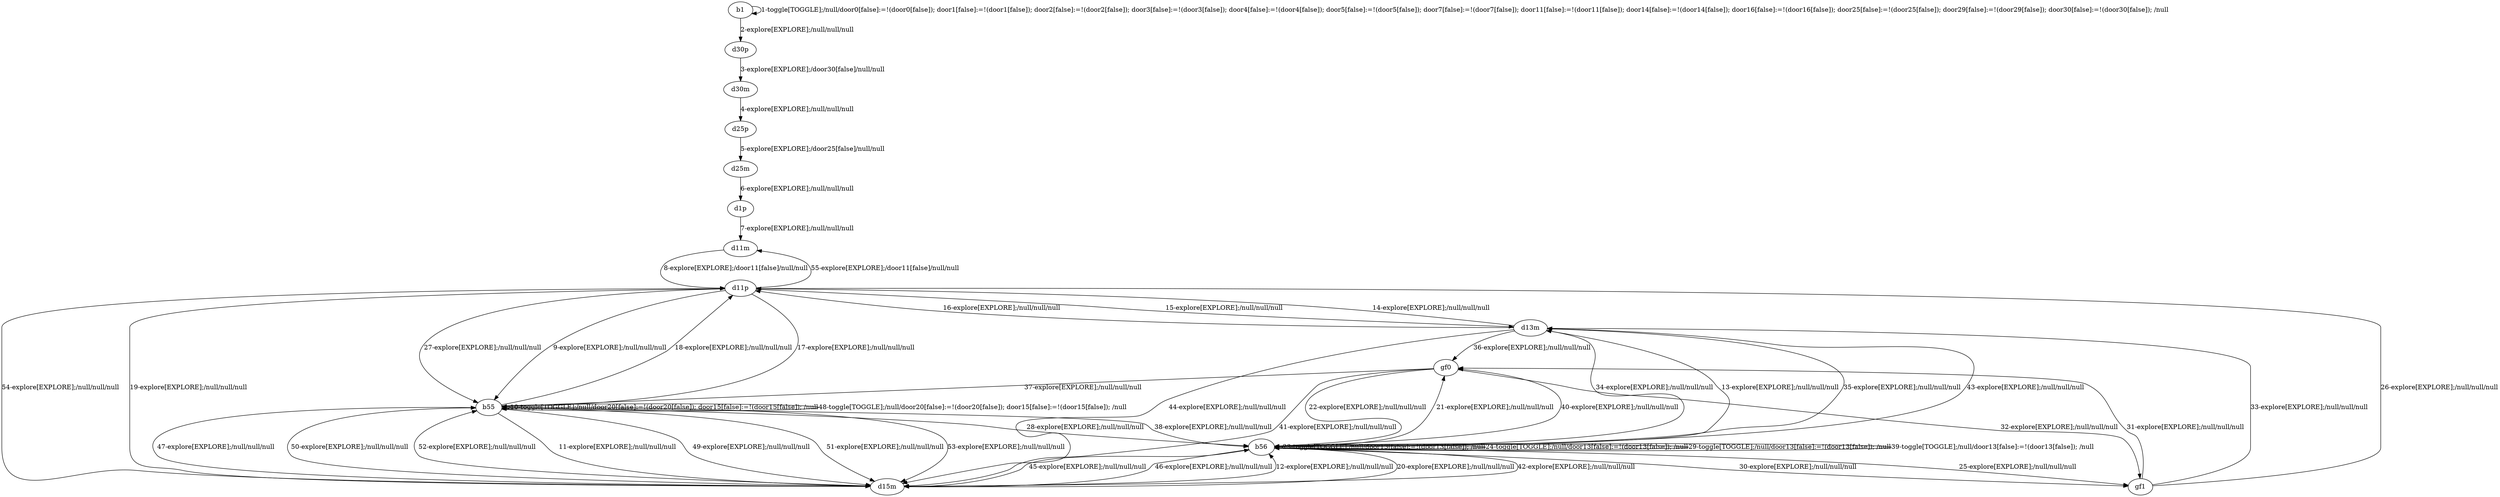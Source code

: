 # Total number of goals covered by this test: 1
# d11p --> d11m

digraph g {
"b1" -> "b1" [label = "1-toggle[TOGGLE];/null/door0[false]:=!(door0[false]); door1[false]:=!(door1[false]); door2[false]:=!(door2[false]); door3[false]:=!(door3[false]); door4[false]:=!(door4[false]); door5[false]:=!(door5[false]); door7[false]:=!(door7[false]); door11[false]:=!(door11[false]); door14[false]:=!(door14[false]); door16[false]:=!(door16[false]); door25[false]:=!(door25[false]); door29[false]:=!(door29[false]); door30[false]:=!(door30[false]); /null"];
"b1" -> "d30p" [label = "2-explore[EXPLORE];/null/null/null"];
"d30p" -> "d30m" [label = "3-explore[EXPLORE];/door30[false]/null/null"];
"d30m" -> "d25p" [label = "4-explore[EXPLORE];/null/null/null"];
"d25p" -> "d25m" [label = "5-explore[EXPLORE];/door25[false]/null/null"];
"d25m" -> "d1p" [label = "6-explore[EXPLORE];/null/null/null"];
"d1p" -> "d11m" [label = "7-explore[EXPLORE];/null/null/null"];
"d11m" -> "d11p" [label = "8-explore[EXPLORE];/door11[false]/null/null"];
"d11p" -> "b55" [label = "9-explore[EXPLORE];/null/null/null"];
"b55" -> "b55" [label = "10-toggle[TOGGLE];/null/door20[false]:=!(door20[false]); door15[false]:=!(door15[false]); /null"];
"b55" -> "d15m" [label = "11-explore[EXPLORE];/null/null/null"];
"d15m" -> "b56" [label = "12-explore[EXPLORE];/null/null/null"];
"b56" -> "d13m" [label = "13-explore[EXPLORE];/null/null/null"];
"d13m" -> "d11p" [label = "14-explore[EXPLORE];/null/null/null"];
"d11p" -> "d13m" [label = "15-explore[EXPLORE];/null/null/null"];
"d13m" -> "d11p" [label = "16-explore[EXPLORE];/null/null/null"];
"d11p" -> "b55" [label = "17-explore[EXPLORE];/null/null/null"];
"b55" -> "d11p" [label = "18-explore[EXPLORE];/null/null/null"];
"d11p" -> "d15m" [label = "19-explore[EXPLORE];/null/null/null"];
"d15m" -> "b56" [label = "20-explore[EXPLORE];/null/null/null"];
"b56" -> "gf0" [label = "21-explore[EXPLORE];/null/null/null"];
"gf0" -> "b56" [label = "22-explore[EXPLORE];/null/null/null"];
"b56" -> "b56" [label = "23-toggle[TOGGLE];/null/door13[false]:=!(door13[false]); /null"];
"b56" -> "b56" [label = "24-toggle[TOGGLE];/null/door13[false]:=!(door13[false]); /null"];
"b56" -> "gf1" [label = "25-explore[EXPLORE];/null/null/null"];
"gf1" -> "d11p" [label = "26-explore[EXPLORE];/null/null/null"];
"d11p" -> "b55" [label = "27-explore[EXPLORE];/null/null/null"];
"b55" -> "b56" [label = "28-explore[EXPLORE];/null/null/null"];
"b56" -> "b56" [label = "29-toggle[TOGGLE];/null/door13[false]:=!(door13[false]); /null"];
"b56" -> "gf1" [label = "30-explore[EXPLORE];/null/null/null"];
"gf1" -> "gf0" [label = "31-explore[EXPLORE];/null/null/null"];
"gf0" -> "gf1" [label = "32-explore[EXPLORE];/null/null/null"];
"gf1" -> "d13m" [label = "33-explore[EXPLORE];/null/null/null"];
"d13m" -> "b56" [label = "34-explore[EXPLORE];/null/null/null"];
"b56" -> "d13m" [label = "35-explore[EXPLORE];/null/null/null"];
"d13m" -> "gf0" [label = "36-explore[EXPLORE];/null/null/null"];
"gf0" -> "b55" [label = "37-explore[EXPLORE];/null/null/null"];
"b55" -> "b56" [label = "38-explore[EXPLORE];/null/null/null"];
"b56" -> "b56" [label = "39-toggle[TOGGLE];/null/door13[false]:=!(door13[false]); /null"];
"b56" -> "gf0" [label = "40-explore[EXPLORE];/null/null/null"];
"gf0" -> "d15m" [label = "41-explore[EXPLORE];/null/null/null"];
"d15m" -> "b56" [label = "42-explore[EXPLORE];/null/null/null"];
"b56" -> "d13m" [label = "43-explore[EXPLORE];/null/null/null"];
"d13m" -> "d15m" [label = "44-explore[EXPLORE];/null/null/null"];
"d15m" -> "b56" [label = "45-explore[EXPLORE];/null/null/null"];
"b56" -> "d15m" [label = "46-explore[EXPLORE];/null/null/null"];
"d15m" -> "b55" [label = "47-explore[EXPLORE];/null/null/null"];
"b55" -> "b55" [label = "48-toggle[TOGGLE];/null/door20[false]:=!(door20[false]); door15[false]:=!(door15[false]); /null"];
"b55" -> "d15m" [label = "49-explore[EXPLORE];/null/null/null"];
"d15m" -> "b55" [label = "50-explore[EXPLORE];/null/null/null"];
"b55" -> "d15m" [label = "51-explore[EXPLORE];/null/null/null"];
"d15m" -> "b55" [label = "52-explore[EXPLORE];/null/null/null"];
"b55" -> "d15m" [label = "53-explore[EXPLORE];/null/null/null"];
"d15m" -> "d11p" [label = "54-explore[EXPLORE];/null/null/null"];
"d11p" -> "d11m" [label = "55-explore[EXPLORE];/door11[false]/null/null"];
}